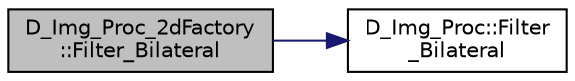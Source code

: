 digraph "D_Img_Proc_2dFactory::Filter_Bilateral"
{
 // LATEX_PDF_SIZE
  edge [fontname="Helvetica",fontsize="10",labelfontname="Helvetica",labelfontsize="10"];
  node [fontname="Helvetica",fontsize="10",shape=record];
  rankdir="LR";
  Node1 [label="D_Img_Proc_2dFactory\l::Filter_Bilateral",height=0.2,width=0.4,color="black", fillcolor="grey75", style="filled", fontcolor="black",tooltip=" "];
  Node1 -> Node2 [color="midnightblue",fontsize="10",style="solid"];
  Node2 [label="D_Img_Proc::Filter\l_Bilateral",height=0.2,width=0.4,color="black", fillcolor="white", style="filled",URL="$class_d___img___proc.html#ab046eabce9be195b25d93d73fe512987",tooltip=" "];
}
